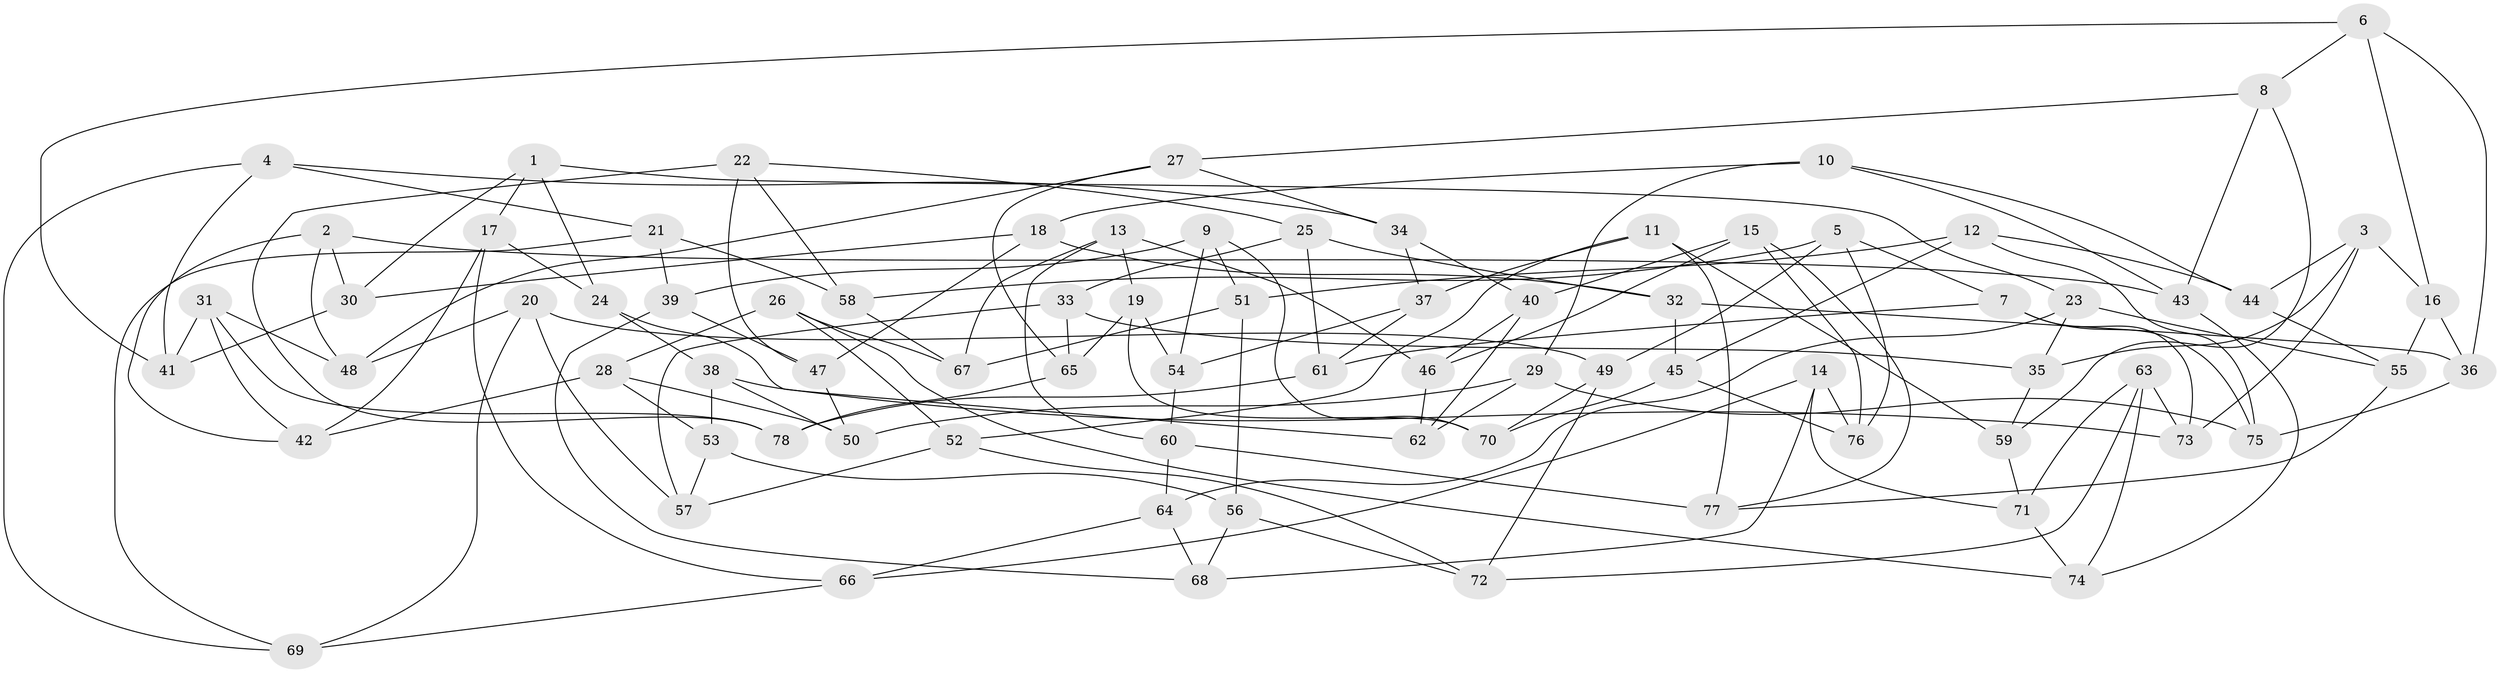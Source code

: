 // Generated by graph-tools (version 1.1) at 2025/11/02/27/25 16:11:44]
// undirected, 78 vertices, 156 edges
graph export_dot {
graph [start="1"]
  node [color=gray90,style=filled];
  1;
  2;
  3;
  4;
  5;
  6;
  7;
  8;
  9;
  10;
  11;
  12;
  13;
  14;
  15;
  16;
  17;
  18;
  19;
  20;
  21;
  22;
  23;
  24;
  25;
  26;
  27;
  28;
  29;
  30;
  31;
  32;
  33;
  34;
  35;
  36;
  37;
  38;
  39;
  40;
  41;
  42;
  43;
  44;
  45;
  46;
  47;
  48;
  49;
  50;
  51;
  52;
  53;
  54;
  55;
  56;
  57;
  58;
  59;
  60;
  61;
  62;
  63;
  64;
  65;
  66;
  67;
  68;
  69;
  70;
  71;
  72;
  73;
  74;
  75;
  76;
  77;
  78;
  1 -- 23;
  1 -- 24;
  1 -- 30;
  1 -- 17;
  2 -- 42;
  2 -- 48;
  2 -- 43;
  2 -- 30;
  3 -- 44;
  3 -- 73;
  3 -- 35;
  3 -- 16;
  4 -- 34;
  4 -- 69;
  4 -- 41;
  4 -- 21;
  5 -- 58;
  5 -- 49;
  5 -- 7;
  5 -- 76;
  6 -- 36;
  6 -- 41;
  6 -- 16;
  6 -- 8;
  7 -- 61;
  7 -- 75;
  7 -- 73;
  8 -- 59;
  8 -- 43;
  8 -- 27;
  9 -- 51;
  9 -- 70;
  9 -- 39;
  9 -- 54;
  10 -- 29;
  10 -- 44;
  10 -- 43;
  10 -- 18;
  11 -- 77;
  11 -- 52;
  11 -- 37;
  11 -- 59;
  12 -- 51;
  12 -- 75;
  12 -- 45;
  12 -- 44;
  13 -- 67;
  13 -- 46;
  13 -- 19;
  13 -- 60;
  14 -- 71;
  14 -- 68;
  14 -- 76;
  14 -- 66;
  15 -- 77;
  15 -- 40;
  15 -- 76;
  15 -- 46;
  16 -- 36;
  16 -- 55;
  17 -- 24;
  17 -- 42;
  17 -- 66;
  18 -- 47;
  18 -- 32;
  18 -- 30;
  19 -- 54;
  19 -- 70;
  19 -- 65;
  20 -- 57;
  20 -- 69;
  20 -- 49;
  20 -- 48;
  21 -- 69;
  21 -- 58;
  21 -- 39;
  22 -- 78;
  22 -- 25;
  22 -- 58;
  22 -- 47;
  23 -- 35;
  23 -- 55;
  23 -- 64;
  24 -- 38;
  24 -- 62;
  25 -- 33;
  25 -- 61;
  25 -- 32;
  26 -- 74;
  26 -- 28;
  26 -- 67;
  26 -- 52;
  27 -- 65;
  27 -- 34;
  27 -- 48;
  28 -- 42;
  28 -- 53;
  28 -- 50;
  29 -- 50;
  29 -- 62;
  29 -- 75;
  30 -- 41;
  31 -- 41;
  31 -- 42;
  31 -- 48;
  31 -- 78;
  32 -- 36;
  32 -- 45;
  33 -- 35;
  33 -- 65;
  33 -- 57;
  34 -- 37;
  34 -- 40;
  35 -- 59;
  36 -- 75;
  37 -- 61;
  37 -- 54;
  38 -- 50;
  38 -- 73;
  38 -- 53;
  39 -- 68;
  39 -- 47;
  40 -- 46;
  40 -- 62;
  43 -- 74;
  44 -- 55;
  45 -- 76;
  45 -- 70;
  46 -- 62;
  47 -- 50;
  49 -- 72;
  49 -- 70;
  51 -- 56;
  51 -- 67;
  52 -- 72;
  52 -- 57;
  53 -- 56;
  53 -- 57;
  54 -- 60;
  55 -- 77;
  56 -- 68;
  56 -- 72;
  58 -- 67;
  59 -- 71;
  60 -- 77;
  60 -- 64;
  61 -- 78;
  63 -- 72;
  63 -- 74;
  63 -- 73;
  63 -- 71;
  64 -- 68;
  64 -- 66;
  65 -- 78;
  66 -- 69;
  71 -- 74;
}
